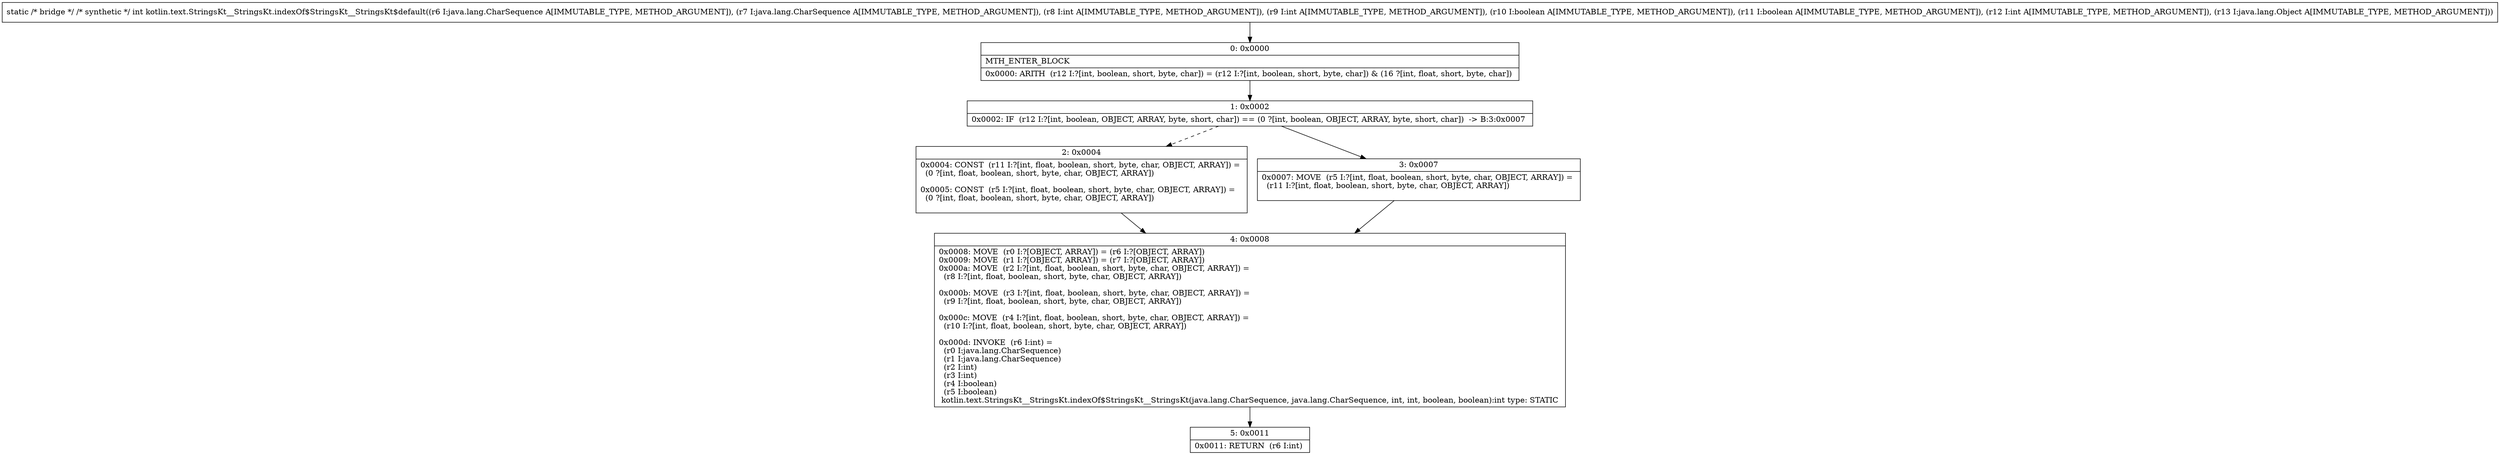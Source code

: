 digraph "CFG forkotlin.text.StringsKt__StringsKt.indexOf$StringsKt__StringsKt$default(Ljava\/lang\/CharSequence;Ljava\/lang\/CharSequence;IIZZILjava\/lang\/Object;)I" {
Node_0 [shape=record,label="{0\:\ 0x0000|MTH_ENTER_BLOCK\l|0x0000: ARITH  (r12 I:?[int, boolean, short, byte, char]) = (r12 I:?[int, boolean, short, byte, char]) & (16 ?[int, float, short, byte, char]) \l}"];
Node_1 [shape=record,label="{1\:\ 0x0002|0x0002: IF  (r12 I:?[int, boolean, OBJECT, ARRAY, byte, short, char]) == (0 ?[int, boolean, OBJECT, ARRAY, byte, short, char])  \-\> B:3:0x0007 \l}"];
Node_2 [shape=record,label="{2\:\ 0x0004|0x0004: CONST  (r11 I:?[int, float, boolean, short, byte, char, OBJECT, ARRAY]) = \l  (0 ?[int, float, boolean, short, byte, char, OBJECT, ARRAY])\l \l0x0005: CONST  (r5 I:?[int, float, boolean, short, byte, char, OBJECT, ARRAY]) = \l  (0 ?[int, float, boolean, short, byte, char, OBJECT, ARRAY])\l \l}"];
Node_3 [shape=record,label="{3\:\ 0x0007|0x0007: MOVE  (r5 I:?[int, float, boolean, short, byte, char, OBJECT, ARRAY]) = \l  (r11 I:?[int, float, boolean, short, byte, char, OBJECT, ARRAY])\l \l}"];
Node_4 [shape=record,label="{4\:\ 0x0008|0x0008: MOVE  (r0 I:?[OBJECT, ARRAY]) = (r6 I:?[OBJECT, ARRAY]) \l0x0009: MOVE  (r1 I:?[OBJECT, ARRAY]) = (r7 I:?[OBJECT, ARRAY]) \l0x000a: MOVE  (r2 I:?[int, float, boolean, short, byte, char, OBJECT, ARRAY]) = \l  (r8 I:?[int, float, boolean, short, byte, char, OBJECT, ARRAY])\l \l0x000b: MOVE  (r3 I:?[int, float, boolean, short, byte, char, OBJECT, ARRAY]) = \l  (r9 I:?[int, float, boolean, short, byte, char, OBJECT, ARRAY])\l \l0x000c: MOVE  (r4 I:?[int, float, boolean, short, byte, char, OBJECT, ARRAY]) = \l  (r10 I:?[int, float, boolean, short, byte, char, OBJECT, ARRAY])\l \l0x000d: INVOKE  (r6 I:int) = \l  (r0 I:java.lang.CharSequence)\l  (r1 I:java.lang.CharSequence)\l  (r2 I:int)\l  (r3 I:int)\l  (r4 I:boolean)\l  (r5 I:boolean)\l kotlin.text.StringsKt__StringsKt.indexOf$StringsKt__StringsKt(java.lang.CharSequence, java.lang.CharSequence, int, int, boolean, boolean):int type: STATIC \l}"];
Node_5 [shape=record,label="{5\:\ 0x0011|0x0011: RETURN  (r6 I:int) \l}"];
MethodNode[shape=record,label="{static \/* bridge *\/ \/* synthetic *\/ int kotlin.text.StringsKt__StringsKt.indexOf$StringsKt__StringsKt$default((r6 I:java.lang.CharSequence A[IMMUTABLE_TYPE, METHOD_ARGUMENT]), (r7 I:java.lang.CharSequence A[IMMUTABLE_TYPE, METHOD_ARGUMENT]), (r8 I:int A[IMMUTABLE_TYPE, METHOD_ARGUMENT]), (r9 I:int A[IMMUTABLE_TYPE, METHOD_ARGUMENT]), (r10 I:boolean A[IMMUTABLE_TYPE, METHOD_ARGUMENT]), (r11 I:boolean A[IMMUTABLE_TYPE, METHOD_ARGUMENT]), (r12 I:int A[IMMUTABLE_TYPE, METHOD_ARGUMENT]), (r13 I:java.lang.Object A[IMMUTABLE_TYPE, METHOD_ARGUMENT])) }"];
MethodNode -> Node_0;
Node_0 -> Node_1;
Node_1 -> Node_2[style=dashed];
Node_1 -> Node_3;
Node_2 -> Node_4;
Node_3 -> Node_4;
Node_4 -> Node_5;
}

